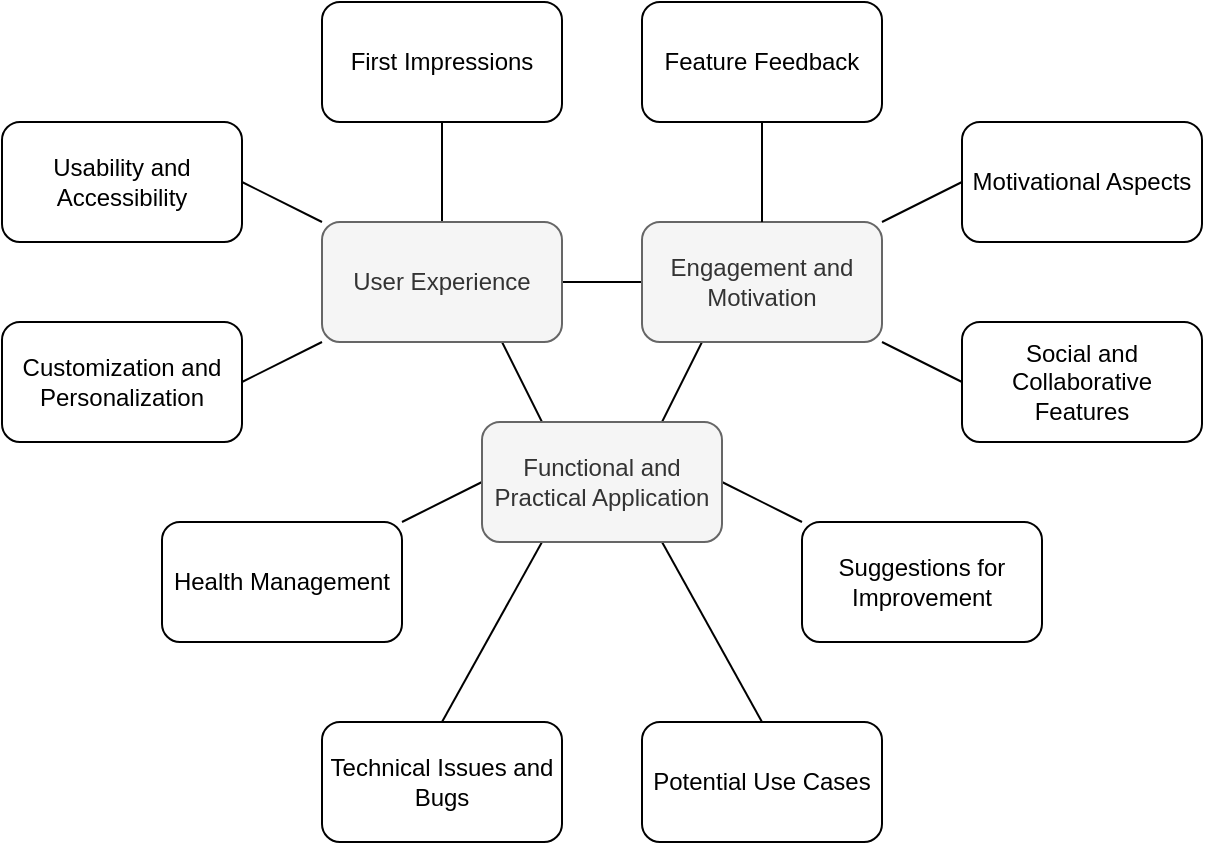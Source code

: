 <mxfile version="24.2.7" type="device">
  <diagram name="Page-1" id="BJgCKTPpBeqWwAoh7zxY">
    <mxGraphModel dx="1242" dy="695" grid="1" gridSize="10" guides="1" tooltips="1" connect="1" arrows="1" fold="1" page="1" pageScale="1" pageWidth="850" pageHeight="1100" math="0" shadow="0">
      <root>
        <mxCell id="0" />
        <mxCell id="1" parent="0" />
        <mxCell id="sN9IWl-U-YtgcvdRtu7z-10" style="rounded=0;orthogonalLoop=1;jettySize=auto;html=1;exitX=0.5;exitY=0;exitDx=0;exitDy=0;entryX=0.5;entryY=1;entryDx=0;entryDy=0;endArrow=none;endFill=0;" edge="1" parent="1" source="sN9IWl-U-YtgcvdRtu7z-2" target="sN9IWl-U-YtgcvdRtu7z-5">
          <mxGeometry relative="1" as="geometry" />
        </mxCell>
        <mxCell id="sN9IWl-U-YtgcvdRtu7z-28" style="rounded=0;orthogonalLoop=1;jettySize=auto;html=1;exitX=1;exitY=0.5;exitDx=0;exitDy=0;entryX=0;entryY=0.5;entryDx=0;entryDy=0;endArrow=none;endFill=0;" edge="1" parent="1" source="sN9IWl-U-YtgcvdRtu7z-2" target="sN9IWl-U-YtgcvdRtu7z-3">
          <mxGeometry relative="1" as="geometry" />
        </mxCell>
        <mxCell id="sN9IWl-U-YtgcvdRtu7z-31" style="rounded=0;orthogonalLoop=1;jettySize=auto;html=1;exitX=0.75;exitY=1;exitDx=0;exitDy=0;entryX=0.25;entryY=0;entryDx=0;entryDy=0;endArrow=none;endFill=0;" edge="1" parent="1" source="sN9IWl-U-YtgcvdRtu7z-2" target="sN9IWl-U-YtgcvdRtu7z-4">
          <mxGeometry relative="1" as="geometry" />
        </mxCell>
        <mxCell id="sN9IWl-U-YtgcvdRtu7z-2" value="User Experience" style="rounded=1;whiteSpace=wrap;html=1;fillColor=#f5f5f5;fontColor=#333333;strokeColor=#666666;" vertex="1" parent="1">
          <mxGeometry x="200" y="130" width="120" height="60" as="geometry" />
        </mxCell>
        <mxCell id="sN9IWl-U-YtgcvdRtu7z-19" style="rounded=0;orthogonalLoop=1;jettySize=auto;html=1;exitX=1;exitY=0;exitDx=0;exitDy=0;entryX=0;entryY=0.5;entryDx=0;entryDy=0;endArrow=none;endFill=0;" edge="1" parent="1" source="sN9IWl-U-YtgcvdRtu7z-3" target="sN9IWl-U-YtgcvdRtu7z-16">
          <mxGeometry relative="1" as="geometry" />
        </mxCell>
        <mxCell id="sN9IWl-U-YtgcvdRtu7z-20" style="rounded=0;orthogonalLoop=1;jettySize=auto;html=1;exitX=1;exitY=1;exitDx=0;exitDy=0;entryX=0;entryY=0.5;entryDx=0;entryDy=0;endArrow=none;endFill=0;" edge="1" parent="1" source="sN9IWl-U-YtgcvdRtu7z-3" target="sN9IWl-U-YtgcvdRtu7z-17">
          <mxGeometry relative="1" as="geometry" />
        </mxCell>
        <mxCell id="sN9IWl-U-YtgcvdRtu7z-32" style="rounded=0;orthogonalLoop=1;jettySize=auto;html=1;exitX=0.25;exitY=1;exitDx=0;exitDy=0;entryX=0.75;entryY=0;entryDx=0;entryDy=0;endArrow=none;endFill=0;" edge="1" parent="1" source="sN9IWl-U-YtgcvdRtu7z-3" target="sN9IWl-U-YtgcvdRtu7z-4">
          <mxGeometry relative="1" as="geometry" />
        </mxCell>
        <mxCell id="sN9IWl-U-YtgcvdRtu7z-3" value="Engagement and Motivation" style="rounded=1;whiteSpace=wrap;html=1;fillColor=#f5f5f5;fontColor=#333333;strokeColor=#666666;" vertex="1" parent="1">
          <mxGeometry x="360" y="130" width="120" height="60" as="geometry" />
        </mxCell>
        <mxCell id="sN9IWl-U-YtgcvdRtu7z-24" style="rounded=0;orthogonalLoop=1;jettySize=auto;html=1;exitX=0.25;exitY=1;exitDx=0;exitDy=0;entryX=0.5;entryY=0;entryDx=0;entryDy=0;endArrow=none;endFill=0;" edge="1" parent="1" source="sN9IWl-U-YtgcvdRtu7z-4" target="sN9IWl-U-YtgcvdRtu7z-22">
          <mxGeometry relative="1" as="geometry" />
        </mxCell>
        <mxCell id="sN9IWl-U-YtgcvdRtu7z-25" style="rounded=0;orthogonalLoop=1;jettySize=auto;html=1;exitX=0.75;exitY=1;exitDx=0;exitDy=0;entryX=0.5;entryY=0;entryDx=0;entryDy=0;endArrow=none;endFill=0;" edge="1" parent="1" source="sN9IWl-U-YtgcvdRtu7z-4" target="sN9IWl-U-YtgcvdRtu7z-21">
          <mxGeometry relative="1" as="geometry" />
        </mxCell>
        <mxCell id="sN9IWl-U-YtgcvdRtu7z-26" style="rounded=0;orthogonalLoop=1;jettySize=auto;html=1;exitX=1;exitY=0.5;exitDx=0;exitDy=0;entryX=0;entryY=0;entryDx=0;entryDy=0;endArrow=none;endFill=0;" edge="1" parent="1" source="sN9IWl-U-YtgcvdRtu7z-4" target="sN9IWl-U-YtgcvdRtu7z-23">
          <mxGeometry relative="1" as="geometry" />
        </mxCell>
        <mxCell id="sN9IWl-U-YtgcvdRtu7z-33" style="rounded=0;orthogonalLoop=1;jettySize=auto;html=1;exitX=0;exitY=0.5;exitDx=0;exitDy=0;entryX=1;entryY=0;entryDx=0;entryDy=0;endArrow=none;endFill=0;" edge="1" parent="1" source="sN9IWl-U-YtgcvdRtu7z-4" target="sN9IWl-U-YtgcvdRtu7z-27">
          <mxGeometry relative="1" as="geometry" />
        </mxCell>
        <mxCell id="sN9IWl-U-YtgcvdRtu7z-4" value="Functional and Practical Application" style="rounded=1;whiteSpace=wrap;html=1;fillColor=#f5f5f5;fontColor=#333333;strokeColor=#666666;" vertex="1" parent="1">
          <mxGeometry x="280" y="230" width="120" height="60" as="geometry" />
        </mxCell>
        <mxCell id="sN9IWl-U-YtgcvdRtu7z-5" value="First Impressions" style="rounded=1;whiteSpace=wrap;html=1;" vertex="1" parent="1">
          <mxGeometry x="200" y="20" width="120" height="60" as="geometry" />
        </mxCell>
        <mxCell id="sN9IWl-U-YtgcvdRtu7z-13" style="rounded=0;orthogonalLoop=1;jettySize=auto;html=1;exitX=1;exitY=0.5;exitDx=0;exitDy=0;entryX=0;entryY=0;entryDx=0;entryDy=0;endArrow=none;endFill=0;" edge="1" parent="1" source="sN9IWl-U-YtgcvdRtu7z-6" target="sN9IWl-U-YtgcvdRtu7z-2">
          <mxGeometry relative="1" as="geometry" />
        </mxCell>
        <mxCell id="sN9IWl-U-YtgcvdRtu7z-6" value="Usability and Accessibility" style="rounded=1;whiteSpace=wrap;html=1;" vertex="1" parent="1">
          <mxGeometry x="40" y="80" width="120" height="60" as="geometry" />
        </mxCell>
        <mxCell id="sN9IWl-U-YtgcvdRtu7z-14" style="rounded=0;orthogonalLoop=1;jettySize=auto;html=1;exitX=1;exitY=0.5;exitDx=0;exitDy=0;entryX=0;entryY=1;entryDx=0;entryDy=0;endArrow=none;endFill=0;" edge="1" parent="1" source="sN9IWl-U-YtgcvdRtu7z-7" target="sN9IWl-U-YtgcvdRtu7z-2">
          <mxGeometry relative="1" as="geometry" />
        </mxCell>
        <mxCell id="sN9IWl-U-YtgcvdRtu7z-7" value="Customization and Personalization" style="rounded=1;whiteSpace=wrap;html=1;" vertex="1" parent="1">
          <mxGeometry x="40" y="180" width="120" height="60" as="geometry" />
        </mxCell>
        <mxCell id="sN9IWl-U-YtgcvdRtu7z-15" value="Feature Feedback" style="rounded=1;whiteSpace=wrap;html=1;" vertex="1" parent="1">
          <mxGeometry x="360" y="20" width="120" height="60" as="geometry" />
        </mxCell>
        <mxCell id="sN9IWl-U-YtgcvdRtu7z-16" value="Motivational Aspects" style="rounded=1;whiteSpace=wrap;html=1;" vertex="1" parent="1">
          <mxGeometry x="520" y="80" width="120" height="60" as="geometry" />
        </mxCell>
        <mxCell id="sN9IWl-U-YtgcvdRtu7z-17" value="Social and Collaborative Features" style="rounded=1;whiteSpace=wrap;html=1;" vertex="1" parent="1">
          <mxGeometry x="520" y="180" width="120" height="60" as="geometry" />
        </mxCell>
        <mxCell id="sN9IWl-U-YtgcvdRtu7z-18" style="rounded=0;orthogonalLoop=1;jettySize=auto;html=1;exitX=0.5;exitY=0;exitDx=0;exitDy=0;entryX=0.5;entryY=1;entryDx=0;entryDy=0;endArrow=none;endFill=0;" edge="1" parent="1" source="sN9IWl-U-YtgcvdRtu7z-3" target="sN9IWl-U-YtgcvdRtu7z-15">
          <mxGeometry relative="1" as="geometry" />
        </mxCell>
        <mxCell id="sN9IWl-U-YtgcvdRtu7z-21" value="Potential Use Cases" style="rounded=1;whiteSpace=wrap;html=1;" vertex="1" parent="1">
          <mxGeometry x="360" y="380" width="120" height="60" as="geometry" />
        </mxCell>
        <mxCell id="sN9IWl-U-YtgcvdRtu7z-22" value="Technical Issues and Bugs" style="rounded=1;whiteSpace=wrap;html=1;" vertex="1" parent="1">
          <mxGeometry x="200" y="380" width="120" height="60" as="geometry" />
        </mxCell>
        <mxCell id="sN9IWl-U-YtgcvdRtu7z-23" value="Suggestions for Improvement" style="rounded=1;whiteSpace=wrap;html=1;" vertex="1" parent="1">
          <mxGeometry x="440" y="280" width="120" height="60" as="geometry" />
        </mxCell>
        <mxCell id="sN9IWl-U-YtgcvdRtu7z-27" value="Health Management" style="rounded=1;whiteSpace=wrap;html=1;" vertex="1" parent="1">
          <mxGeometry x="120" y="280" width="120" height="60" as="geometry" />
        </mxCell>
      </root>
    </mxGraphModel>
  </diagram>
</mxfile>

